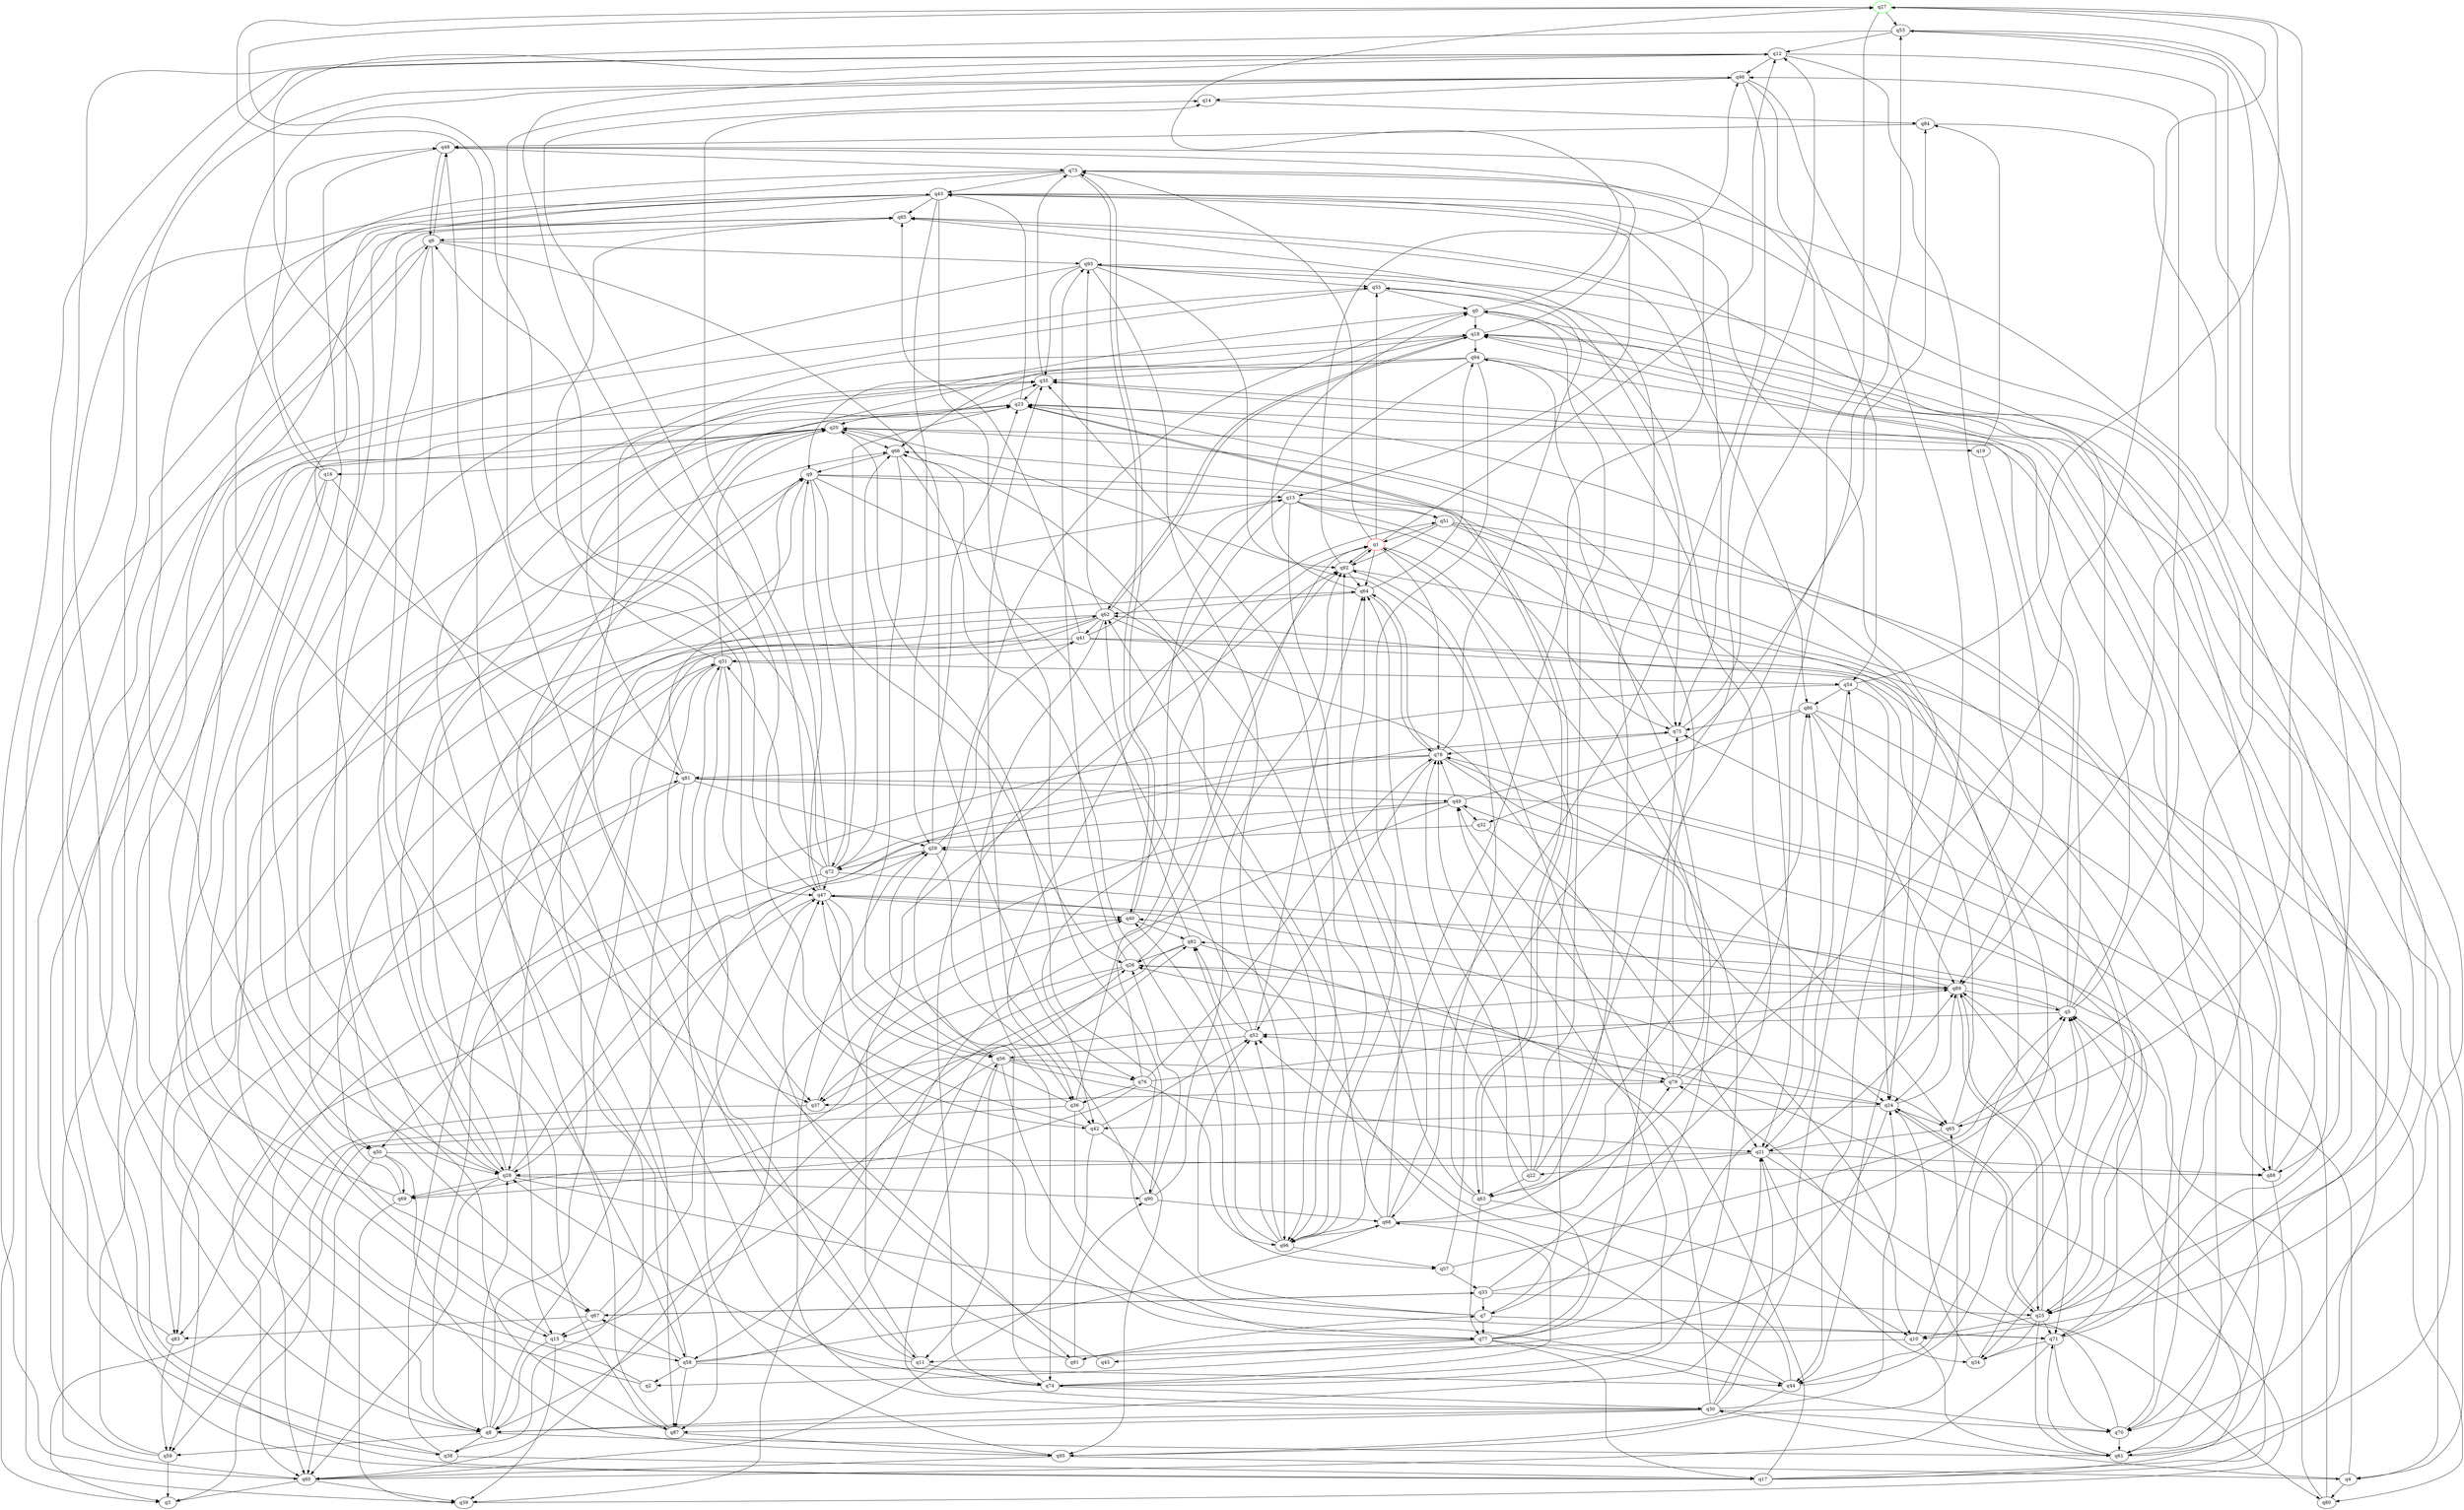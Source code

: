 digraph A{
q27 [initial=1,color=green];
q1 [final=1,color=red];
q0 -> q4;
q0 -> q9;
q0 -> q18;
q0 -> q27;
q1 -> q12;
q1 -> q55;
q1 -> q64;
q1 -> q73;
q1 -> q74;
q1 -> q78;
q1 -> q92;
q2 -> q66;
q2 -> q85;
q4 -> q30;
q4 -> q78;
q4 -> q80;
q5 -> q18;
q5 -> q35;
q5 -> q46;
q5 -> q52;
q5 -> q82;
q5 -> q85;
q6 -> q3;
q6 -> q48;
q6 -> q58;
q6 -> q76;
q6 -> q87;
q6 -> q93;
q7 -> q1;
q7 -> q20;
q7 -> q52;
q7 -> q71;
q7 -> q77;
q8 -> q21;
q8 -> q28;
q8 -> q29;
q8 -> q38;
q8 -> q46;
q8 -> q59;
q8 -> q61;
q8 -> q64;
q9 -> q13;
q9 -> q15;
q9 -> q26;
q9 -> q50;
q9 -> q51;
q9 -> q72;
q9 -> q96;
q10 -> q11;
q10 -> q23;
q10 -> q61;
q11 -> q27;
q11 -> q28;
q11 -> q74;
q11 -> q92;
q12 -> q8;
q12 -> q10;
q12 -> q24;
q12 -> q46;
q12 -> q60;
q13 -> q24;
q13 -> q36;
q13 -> q51;
q13 -> q75;
q13 -> q83;
q13 -> q88;
q13 -> q96;
q14 -> q84;
q15 -> q8;
q15 -> q35;
q15 -> q39;
q15 -> q58;
q16 -> q8;
q16 -> q46;
q16 -> q48;
q16 -> q67;
q16 -> q74;
q17 -> q5;
q17 -> q6;
q17 -> q18;
q17 -> q20;
q17 -> q26;
q17 -> q89;
q18 -> q62;
q18 -> q66;
q18 -> q73;
q18 -> q91;
q18 -> q94;
q19 -> q84;
q19 -> q89;
q20 -> q16;
q20 -> q19;
q20 -> q28;
q20 -> q66;
q20 -> q96;
q21 -> q22;
q21 -> q28;
q21 -> q34;
q21 -> q80;
q21 -> q88;
q21 -> q89;
q22 -> q0;
q22 -> q53;
q22 -> q63;
q22 -> q64;
q22 -> q78;
q23 -> q20;
q23 -> q25;
q23 -> q43;
q23 -> q63;
q24 -> q2;
q24 -> q25;
q24 -> q26;
q24 -> q42;
q24 -> q65;
q24 -> q89;
q25 -> q10;
q25 -> q24;
q25 -> q34;
q25 -> q61;
q25 -> q71;
q25 -> q89;
q26 -> q1;
q26 -> q3;
q26 -> q37;
q26 -> q89;
q26 -> q93;
q27 -> q47;
q27 -> q53;
q27 -> q63;
q27 -> q65;
q28 -> q9;
q28 -> q23;
q28 -> q60;
q28 -> q69;
q28 -> q71;
q28 -> q75;
q28 -> q85;
q28 -> q90;
q29 -> q23;
q29 -> q36;
q29 -> q41;
q29 -> q72;
q30 -> q8;
q30 -> q21;
q30 -> q24;
q30 -> q29;
q30 -> q49;
q30 -> q54;
q30 -> q56;
q30 -> q70;
q30 -> q87;
q31 -> q8;
q31 -> q11;
q31 -> q20;
q31 -> q47;
q31 -> q54;
q31 -> q85;
q31 -> q87;
q32 -> q10;
q32 -> q29;
q33 -> q0;
q33 -> q5;
q33 -> q7;
q33 -> q25;
q33 -> q67;
q34 -> q5;
q34 -> q24;
q35 -> q23;
q35 -> q73;
q36 -> q1;
q36 -> q42;
q36 -> q44;
q36 -> q47;
q36 -> q59;
q37 -> q3;
q37 -> q40;
q38 -> q17;
q38 -> q31;
q38 -> q43;
q39 -> q52;
q40 -> q73;
q40 -> q82;
q41 -> q13;
q41 -> q25;
q41 -> q31;
q41 -> q60;
q41 -> q70;
q41 -> q85;
q42 -> q14;
q42 -> q52;
q42 -> q60;
q42 -> q95;
q43 -> q13;
q43 -> q28;
q43 -> q29;
q43 -> q39;
q43 -> q44;
q43 -> q50;
q43 -> q75;
q43 -> q85;
q43 -> q90;
q44 -> q5;
q44 -> q40;
q44 -> q52;
q44 -> q95;
q45 -> q47;
q46 -> q14;
q46 -> q42;
q46 -> q44;
q46 -> q54;
q46 -> q68;
q47 -> q9;
q47 -> q12;
q47 -> q28;
q47 -> q40;
q47 -> q56;
q47 -> q65;
q47 -> q77;
q48 -> q6;
q48 -> q28;
q48 -> q73;
q49 -> q8;
q49 -> q32;
q49 -> q58;
q49 -> q78;
q49 -> q83;
q49 -> q84;
q50 -> q60;
q50 -> q69;
q50 -> q88;
q50 -> q95;
q51 -> q1;
q51 -> q44;
q51 -> q61;
q51 -> q80;
q51 -> q92;
q52 -> q56;
q52 -> q64;
q52 -> q66;
q52 -> q82;
q53 -> q12;
q53 -> q38;
q53 -> q88;
q53 -> q89;
q54 -> q21;
q54 -> q24;
q54 -> q27;
q54 -> q60;
q54 -> q86;
q55 -> q0;
q55 -> q67;
q55 -> q71;
q56 -> q0;
q56 -> q11;
q56 -> q15;
q56 -> q21;
q56 -> q76;
q56 -> q77;
q56 -> q79;
q57 -> q5;
q57 -> q12;
q57 -> q33;
q58 -> q2;
q58 -> q18;
q58 -> q44;
q58 -> q67;
q58 -> q68;
q58 -> q82;
q58 -> q87;
q59 -> q3;
q59 -> q23;
q59 -> q81;
q60 -> q3;
q60 -> q26;
q60 -> q35;
q60 -> q39;
q61 -> q35;
q61 -> q71;
q61 -> q93;
q62 -> q18;
q62 -> q21;
q62 -> q28;
q62 -> q38;
q62 -> q41;
q62 -> q59;
q62 -> q74;
q62 -> q93;
q63 -> q10;
q63 -> q20;
q63 -> q23;
q63 -> q35;
q63 -> q77;
q63 -> q85;
q64 -> q0;
q64 -> q62;
q64 -> q78;
q64 -> q94;
q65 -> q21;
q65 -> q53;
q65 -> q62;
q66 -> q9;
q66 -> q56;
q66 -> q57;
q67 -> q15;
q67 -> q33;
q67 -> q47;
q67 -> q83;
q68 -> q62;
q68 -> q64;
q68 -> q79;
q68 -> q86;
q68 -> q92;
q68 -> q96;
q69 -> q20;
q69 -> q39;
q69 -> q40;
q69 -> q62;
q70 -> q18;
q70 -> q49;
q70 -> q61;
q70 -> q79;
q71 -> q34;
q71 -> q43;
q71 -> q47;
q71 -> q60;
q71 -> q70;
q72 -> q6;
q72 -> q14;
q72 -> q23;
q72 -> q31;
q72 -> q47;
q72 -> q50;
q72 -> q66;
q72 -> q89;
q73 -> q37;
q73 -> q40;
q73 -> q43;
q73 -> q70;
q73 -> q81;
q74 -> q29;
q74 -> q30;
q74 -> q51;
q74 -> q68;
q74 -> q92;
q75 -> q20;
q75 -> q48;
q75 -> q78;
q76 -> q36;
q76 -> q69;
q76 -> q78;
q76 -> q89;
q76 -> q92;
q76 -> q96;
q77 -> q17;
q77 -> q45;
q77 -> q70;
q77 -> q75;
q77 -> q78;
q77 -> q86;
q77 -> q91;
q78 -> q24;
q78 -> q52;
q78 -> q55;
q78 -> q64;
q78 -> q65;
q78 -> q72;
q78 -> q81;
q79 -> q23;
q79 -> q24;
q79 -> q27;
q79 -> q37;
q79 -> q49;
q79 -> q66;
q80 -> q5;
q80 -> q75;
q81 -> q9;
q81 -> q25;
q81 -> q29;
q81 -> q35;
q81 -> q37;
q81 -> q49;
q81 -> q83;
q82 -> q26;
q82 -> q39;
q82 -> q62;
q82 -> q79;
q83 -> q55;
q83 -> q59;
q84 -> q25;
q84 -> q48;
q85 -> q6;
q85 -> q86;
q86 -> q32;
q86 -> q34;
q86 -> q75;
q86 -> q88;
q86 -> q89;
q87 -> q12;
q87 -> q20;
q87 -> q95;
q88 -> q18;
q88 -> q61;
q88 -> q94;
q89 -> q5;
q89 -> q25;
q89 -> q29;
q89 -> q37;
q89 -> q71;
q90 -> q26;
q90 -> q35;
q90 -> q68;
q90 -> q92;
q91 -> q7;
q91 -> q48;
q91 -> q90;
q92 -> q1;
q92 -> q4;
q92 -> q46;
q92 -> q64;
q93 -> q15;
q93 -> q35;
q93 -> q55;
q93 -> q75;
q93 -> q92;
q93 -> q96;
q94 -> q7;
q94 -> q21;
q94 -> q35;
q94 -> q42;
q94 -> q87;
q94 -> q96;
q95 -> q4;
q95 -> q31;
q95 -> q60;
q95 -> q65;
q96 -> q40;
q96 -> q48;
q96 -> q52;
q96 -> q57;
q96 -> q82;
}